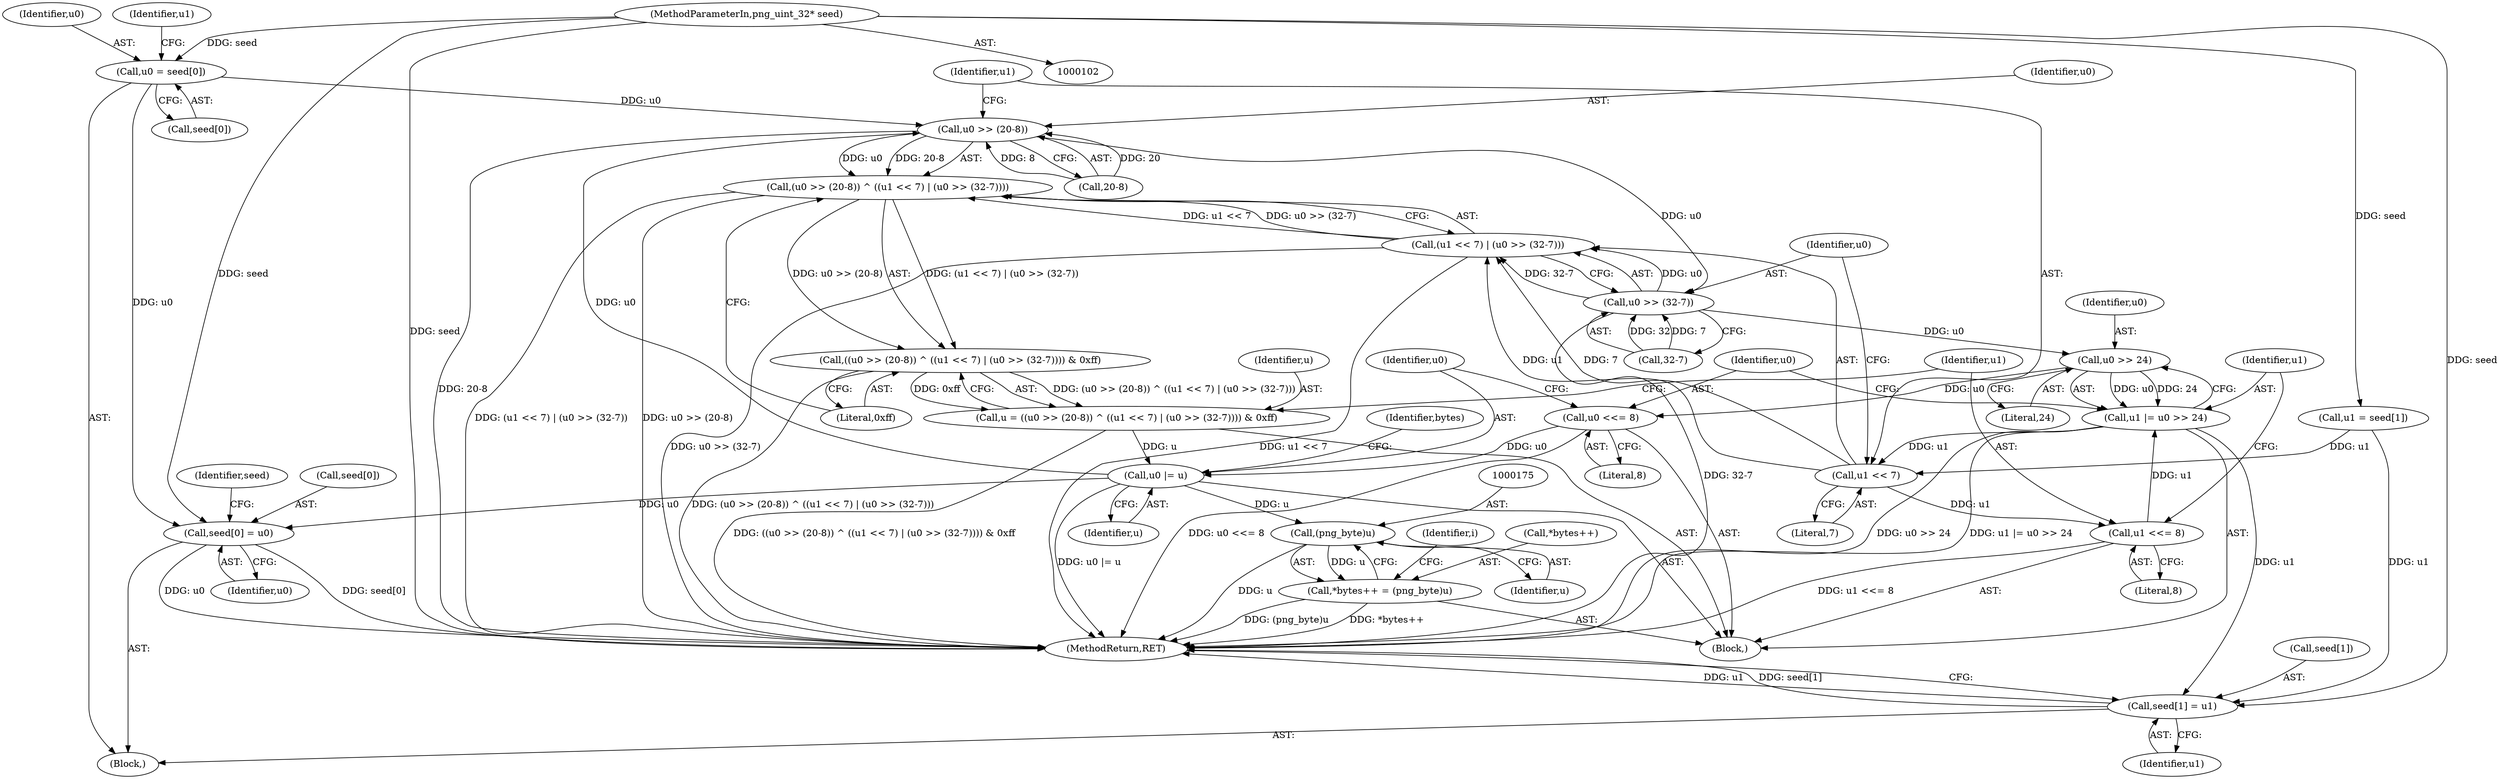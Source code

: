 digraph "0_Android_9d4853418ab2f754c2b63e091c29c5529b8b86ca_170@array" {
"1000108" [label="(Call,u0 = seed[0])"];
"1000103" [label="(MethodParameterIn,png_uint_32* seed)"];
"1000141" [label="(Call,u0 >> (20-8))"];
"1000140" [label="(Call,(u0 >> (20-8)) ^ ((u1 << 7) | (u0 >> (32-7))))"];
"1000139" [label="(Call,((u0 >> (20-8)) ^ ((u1 << 7) | (u0 >> (32-7)))) & 0xff)"];
"1000137" [label="(Call,u = ((u0 >> (20-8)) ^ ((u1 << 7) | (u0 >> (32-7)))) & 0xff)"];
"1000167" [label="(Call,u0 |= u)"];
"1000174" [label="(Call,(png_byte)u)"];
"1000170" [label="(Call,*bytes++ = (png_byte)u)"];
"1000177" [label="(Call,seed[0] = u0)"];
"1000150" [label="(Call,u0 >> (32-7))"];
"1000146" [label="(Call,(u1 << 7) | (u0 >> (32-7)))"];
"1000161" [label="(Call,u0 >> 24)"];
"1000159" [label="(Call,u1 |= u0 >> 24)"];
"1000147" [label="(Call,u1 << 7)"];
"1000156" [label="(Call,u1 <<= 8)"];
"1000182" [label="(Call,seed[1] = u1)"];
"1000164" [label="(Call,u0 <<= 8)"];
"1000150" [label="(Call,u0 >> (32-7))"];
"1000137" [label="(Call,u = ((u0 >> (20-8)) ^ ((u1 << 7) | (u0 >> (32-7)))) & 0xff)"];
"1000109" [label="(Identifier,u0)"];
"1000171" [label="(Call,*bytes++)"];
"1000141" [label="(Call,u0 >> (20-8))"];
"1000176" [label="(Identifier,u)"];
"1000151" [label="(Identifier,u0)"];
"1000149" [label="(Literal,7)"];
"1000147" [label="(Call,u1 << 7)"];
"1000146" [label="(Call,(u1 << 7) | (u0 >> (32-7)))"];
"1000167" [label="(Call,u0 |= u)"];
"1000162" [label="(Identifier,u0)"];
"1000160" [label="(Identifier,u1)"];
"1000156" [label="(Call,u1 <<= 8)"];
"1000184" [label="(Identifier,seed)"];
"1000165" [label="(Identifier,u0)"];
"1000164" [label="(Call,u0 <<= 8)"];
"1000152" [label="(Call,32-7)"];
"1000177" [label="(Call,seed[0] = u0)"];
"1000178" [label="(Call,seed[0])"];
"1000157" [label="(Identifier,u1)"];
"1000139" [label="(Call,((u0 >> (20-8)) ^ ((u1 << 7) | (u0 >> (32-7)))) & 0xff)"];
"1000182" [label="(Call,seed[1] = u1)"];
"1000114" [label="(Call,u1 = seed[1])"];
"1000181" [label="(Identifier,u0)"];
"1000159" [label="(Call,u1 |= u0 >> 24)"];
"1000170" [label="(Call,*bytes++ = (png_byte)u)"];
"1000161" [label="(Call,u0 >> 24)"];
"1000163" [label="(Literal,24)"];
"1000186" [label="(Identifier,u1)"];
"1000143" [label="(Call,20-8)"];
"1000115" [label="(Identifier,u1)"];
"1000166" [label="(Literal,8)"];
"1000187" [label="(MethodReturn,RET)"];
"1000148" [label="(Identifier,u1)"];
"1000106" [label="(Block,)"];
"1000155" [label="(Literal,0xff)"];
"1000173" [label="(Identifier,bytes)"];
"1000158" [label="(Literal,8)"];
"1000183" [label="(Call,seed[1])"];
"1000138" [label="(Identifier,u)"];
"1000134" [label="(Identifier,i)"];
"1000169" [label="(Identifier,u)"];
"1000140" [label="(Call,(u0 >> (20-8)) ^ ((u1 << 7) | (u0 >> (32-7))))"];
"1000108" [label="(Call,u0 = seed[0])"];
"1000103" [label="(MethodParameterIn,png_uint_32* seed)"];
"1000142" [label="(Identifier,u0)"];
"1000135" [label="(Block,)"];
"1000168" [label="(Identifier,u0)"];
"1000174" [label="(Call,(png_byte)u)"];
"1000110" [label="(Call,seed[0])"];
"1000108" -> "1000106"  [label="AST: "];
"1000108" -> "1000110"  [label="CFG: "];
"1000109" -> "1000108"  [label="AST: "];
"1000110" -> "1000108"  [label="AST: "];
"1000115" -> "1000108"  [label="CFG: "];
"1000103" -> "1000108"  [label="DDG: seed"];
"1000108" -> "1000141"  [label="DDG: u0"];
"1000108" -> "1000177"  [label="DDG: u0"];
"1000103" -> "1000102"  [label="AST: "];
"1000103" -> "1000187"  [label="DDG: seed"];
"1000103" -> "1000114"  [label="DDG: seed"];
"1000103" -> "1000177"  [label="DDG: seed"];
"1000103" -> "1000182"  [label="DDG: seed"];
"1000141" -> "1000140"  [label="AST: "];
"1000141" -> "1000143"  [label="CFG: "];
"1000142" -> "1000141"  [label="AST: "];
"1000143" -> "1000141"  [label="AST: "];
"1000148" -> "1000141"  [label="CFG: "];
"1000141" -> "1000187"  [label="DDG: 20-8"];
"1000141" -> "1000140"  [label="DDG: u0"];
"1000141" -> "1000140"  [label="DDG: 20-8"];
"1000167" -> "1000141"  [label="DDG: u0"];
"1000143" -> "1000141"  [label="DDG: 20"];
"1000143" -> "1000141"  [label="DDG: 8"];
"1000141" -> "1000150"  [label="DDG: u0"];
"1000140" -> "1000139"  [label="AST: "];
"1000140" -> "1000146"  [label="CFG: "];
"1000146" -> "1000140"  [label="AST: "];
"1000155" -> "1000140"  [label="CFG: "];
"1000140" -> "1000187"  [label="DDG: (u1 << 7) | (u0 >> (32-7))"];
"1000140" -> "1000187"  [label="DDG: u0 >> (20-8)"];
"1000140" -> "1000139"  [label="DDG: u0 >> (20-8)"];
"1000140" -> "1000139"  [label="DDG: (u1 << 7) | (u0 >> (32-7))"];
"1000146" -> "1000140"  [label="DDG: u1 << 7"];
"1000146" -> "1000140"  [label="DDG: u0 >> (32-7)"];
"1000139" -> "1000137"  [label="AST: "];
"1000139" -> "1000155"  [label="CFG: "];
"1000155" -> "1000139"  [label="AST: "];
"1000137" -> "1000139"  [label="CFG: "];
"1000139" -> "1000187"  [label="DDG: (u0 >> (20-8)) ^ ((u1 << 7) | (u0 >> (32-7)))"];
"1000139" -> "1000137"  [label="DDG: (u0 >> (20-8)) ^ ((u1 << 7) | (u0 >> (32-7)))"];
"1000139" -> "1000137"  [label="DDG: 0xff"];
"1000137" -> "1000135"  [label="AST: "];
"1000138" -> "1000137"  [label="AST: "];
"1000157" -> "1000137"  [label="CFG: "];
"1000137" -> "1000187"  [label="DDG: ((u0 >> (20-8)) ^ ((u1 << 7) | (u0 >> (32-7)))) & 0xff"];
"1000137" -> "1000167"  [label="DDG: u"];
"1000167" -> "1000135"  [label="AST: "];
"1000167" -> "1000169"  [label="CFG: "];
"1000168" -> "1000167"  [label="AST: "];
"1000169" -> "1000167"  [label="AST: "];
"1000173" -> "1000167"  [label="CFG: "];
"1000167" -> "1000187"  [label="DDG: u0 |= u"];
"1000164" -> "1000167"  [label="DDG: u0"];
"1000167" -> "1000174"  [label="DDG: u"];
"1000167" -> "1000177"  [label="DDG: u0"];
"1000174" -> "1000170"  [label="AST: "];
"1000174" -> "1000176"  [label="CFG: "];
"1000175" -> "1000174"  [label="AST: "];
"1000176" -> "1000174"  [label="AST: "];
"1000170" -> "1000174"  [label="CFG: "];
"1000174" -> "1000187"  [label="DDG: u"];
"1000174" -> "1000170"  [label="DDG: u"];
"1000170" -> "1000135"  [label="AST: "];
"1000171" -> "1000170"  [label="AST: "];
"1000134" -> "1000170"  [label="CFG: "];
"1000170" -> "1000187"  [label="DDG: *bytes++"];
"1000170" -> "1000187"  [label="DDG: (png_byte)u"];
"1000177" -> "1000106"  [label="AST: "];
"1000177" -> "1000181"  [label="CFG: "];
"1000178" -> "1000177"  [label="AST: "];
"1000181" -> "1000177"  [label="AST: "];
"1000184" -> "1000177"  [label="CFG: "];
"1000177" -> "1000187"  [label="DDG: u0"];
"1000177" -> "1000187"  [label="DDG: seed[0]"];
"1000150" -> "1000146"  [label="AST: "];
"1000150" -> "1000152"  [label="CFG: "];
"1000151" -> "1000150"  [label="AST: "];
"1000152" -> "1000150"  [label="AST: "];
"1000146" -> "1000150"  [label="CFG: "];
"1000150" -> "1000187"  [label="DDG: 32-7"];
"1000150" -> "1000146"  [label="DDG: u0"];
"1000150" -> "1000146"  [label="DDG: 32-7"];
"1000152" -> "1000150"  [label="DDG: 32"];
"1000152" -> "1000150"  [label="DDG: 7"];
"1000150" -> "1000161"  [label="DDG: u0"];
"1000147" -> "1000146"  [label="AST: "];
"1000146" -> "1000187"  [label="DDG: u0 >> (32-7)"];
"1000146" -> "1000187"  [label="DDG: u1 << 7"];
"1000147" -> "1000146"  [label="DDG: u1"];
"1000147" -> "1000146"  [label="DDG: 7"];
"1000161" -> "1000159"  [label="AST: "];
"1000161" -> "1000163"  [label="CFG: "];
"1000162" -> "1000161"  [label="AST: "];
"1000163" -> "1000161"  [label="AST: "];
"1000159" -> "1000161"  [label="CFG: "];
"1000161" -> "1000159"  [label="DDG: u0"];
"1000161" -> "1000159"  [label="DDG: 24"];
"1000161" -> "1000164"  [label="DDG: u0"];
"1000159" -> "1000135"  [label="AST: "];
"1000160" -> "1000159"  [label="AST: "];
"1000165" -> "1000159"  [label="CFG: "];
"1000159" -> "1000187"  [label="DDG: u1 |= u0 >> 24"];
"1000159" -> "1000187"  [label="DDG: u0 >> 24"];
"1000159" -> "1000147"  [label="DDG: u1"];
"1000156" -> "1000159"  [label="DDG: u1"];
"1000159" -> "1000182"  [label="DDG: u1"];
"1000147" -> "1000149"  [label="CFG: "];
"1000148" -> "1000147"  [label="AST: "];
"1000149" -> "1000147"  [label="AST: "];
"1000151" -> "1000147"  [label="CFG: "];
"1000114" -> "1000147"  [label="DDG: u1"];
"1000147" -> "1000156"  [label="DDG: u1"];
"1000156" -> "1000135"  [label="AST: "];
"1000156" -> "1000158"  [label="CFG: "];
"1000157" -> "1000156"  [label="AST: "];
"1000158" -> "1000156"  [label="AST: "];
"1000160" -> "1000156"  [label="CFG: "];
"1000156" -> "1000187"  [label="DDG: u1 <<= 8"];
"1000182" -> "1000106"  [label="AST: "];
"1000182" -> "1000186"  [label="CFG: "];
"1000183" -> "1000182"  [label="AST: "];
"1000186" -> "1000182"  [label="AST: "];
"1000187" -> "1000182"  [label="CFG: "];
"1000182" -> "1000187"  [label="DDG: u1"];
"1000182" -> "1000187"  [label="DDG: seed[1]"];
"1000114" -> "1000182"  [label="DDG: u1"];
"1000164" -> "1000135"  [label="AST: "];
"1000164" -> "1000166"  [label="CFG: "];
"1000165" -> "1000164"  [label="AST: "];
"1000166" -> "1000164"  [label="AST: "];
"1000168" -> "1000164"  [label="CFG: "];
"1000164" -> "1000187"  [label="DDG: u0 <<= 8"];
}
